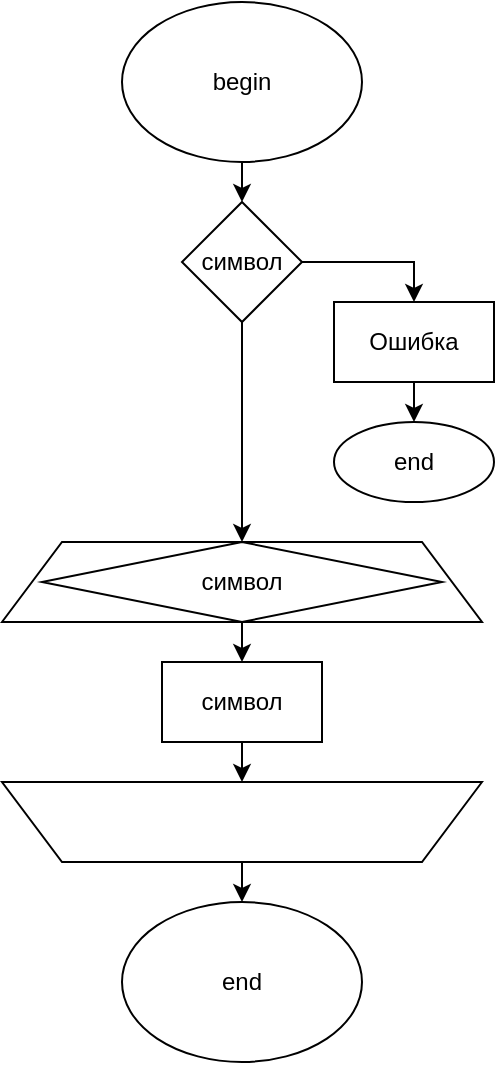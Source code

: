 <mxfile version="13.7.9" type="device"><diagram id="RS8aIjt4uoHhg-G6kqMJ" name="Страница 1"><mxGraphModel dx="1024" dy="601" grid="1" gridSize="10" guides="1" tooltips="1" connect="1" arrows="1" fold="1" page="1" pageScale="1" pageWidth="827" pageHeight="1169" math="0" shadow="0"><root><mxCell id="0"/><mxCell id="1" parent="0"/><mxCell id="5n-mtoOwJvjQlicZJ9z_-7" style="edgeStyle=orthogonalEdgeStyle;rounded=0;orthogonalLoop=1;jettySize=auto;html=1;exitX=0.5;exitY=1;exitDx=0;exitDy=0;entryX=0.5;entryY=0;entryDx=0;entryDy=0;" edge="1" parent="1" source="kBYJLBN_8OFGBnITpCIj-1" target="5n-mtoOwJvjQlicZJ9z_-5"><mxGeometry relative="1" as="geometry"/></mxCell><mxCell id="kBYJLBN_8OFGBnITpCIj-1" value="begin" style="ellipse;whiteSpace=wrap;html=1;" parent="1" vertex="1"><mxGeometry x="354" y="40" width="120" height="80" as="geometry"/></mxCell><mxCell id="kBYJLBN_8OFGBnITpCIj-7" style="edgeStyle=orthogonalEdgeStyle;rounded=0;orthogonalLoop=1;jettySize=auto;html=1;exitX=0.5;exitY=1;exitDx=0;exitDy=0;entryX=0.5;entryY=1;entryDx=0;entryDy=0;" parent="1" source="kBYJLBN_8OFGBnITpCIj-3" target="kBYJLBN_8OFGBnITpCIj-5" edge="1"><mxGeometry relative="1" as="geometry"/></mxCell><mxCell id="kBYJLBN_8OFGBnITpCIj-3" value="символ" style="rounded=0;whiteSpace=wrap;html=1;" parent="1" vertex="1"><mxGeometry x="374" y="370" width="80" height="40" as="geometry"/></mxCell><mxCell id="kBYJLBN_8OFGBnITpCIj-8" style="edgeStyle=orthogonalEdgeStyle;rounded=0;orthogonalLoop=1;jettySize=auto;html=1;exitX=0.5;exitY=1;exitDx=0;exitDy=0;entryX=0.5;entryY=0;entryDx=0;entryDy=0;" parent="1" source="kBYJLBN_8OFGBnITpCIj-4" target="kBYJLBN_8OFGBnITpCIj-3" edge="1"><mxGeometry relative="1" as="geometry"/></mxCell><mxCell id="kBYJLBN_8OFGBnITpCIj-4" value="" style="shape=trapezoid;perimeter=trapezoidPerimeter;whiteSpace=wrap;html=1;fixedSize=1;size=30;" parent="1" vertex="1"><mxGeometry x="294" y="310" width="240" height="40" as="geometry"/></mxCell><mxCell id="kBYJLBN_8OFGBnITpCIj-12" style="edgeStyle=orthogonalEdgeStyle;rounded=0;orthogonalLoop=1;jettySize=auto;html=1;exitX=0.5;exitY=0;exitDx=0;exitDy=0;entryX=0.5;entryY=0;entryDx=0;entryDy=0;" parent="1" source="kBYJLBN_8OFGBnITpCIj-5" target="kBYJLBN_8OFGBnITpCIj-11" edge="1"><mxGeometry relative="1" as="geometry"/></mxCell><mxCell id="kBYJLBN_8OFGBnITpCIj-5" value="" style="shape=trapezoid;perimeter=trapezoidPerimeter;whiteSpace=wrap;html=1;fixedSize=1;size=30;rotation=-180;" parent="1" vertex="1"><mxGeometry x="294" y="430" width="240" height="40" as="geometry"/></mxCell><mxCell id="kBYJLBN_8OFGBnITpCIj-6" value="символ" style="rhombus;whiteSpace=wrap;html=1;" parent="1" vertex="1"><mxGeometry x="314" y="310" width="200" height="40" as="geometry"/></mxCell><mxCell id="kBYJLBN_8OFGBnITpCIj-11" value="end" style="ellipse;whiteSpace=wrap;html=1;" parent="1" vertex="1"><mxGeometry x="354" y="490" width="120" height="80" as="geometry"/></mxCell><mxCell id="5n-mtoOwJvjQlicZJ9z_-1" style="edgeStyle=orthogonalEdgeStyle;rounded=0;orthogonalLoop=1;jettySize=auto;html=1;exitX=0.5;exitY=1;exitDx=0;exitDy=0;entryX=0.5;entryY=0;entryDx=0;entryDy=0;" edge="1" parent="1" source="5n-mtoOwJvjQlicZJ9z_-2" target="5n-mtoOwJvjQlicZJ9z_-3"><mxGeometry relative="1" as="geometry"/></mxCell><mxCell id="5n-mtoOwJvjQlicZJ9z_-2" value="Ошибка" style="rounded=0;whiteSpace=wrap;html=1;" vertex="1" parent="1"><mxGeometry x="460" y="190" width="80" height="40" as="geometry"/></mxCell><mxCell id="5n-mtoOwJvjQlicZJ9z_-3" value="end" style="ellipse;whiteSpace=wrap;html=1;" vertex="1" parent="1"><mxGeometry x="460" y="250" width="80" height="40" as="geometry"/></mxCell><mxCell id="5n-mtoOwJvjQlicZJ9z_-4" style="edgeStyle=orthogonalEdgeStyle;rounded=0;orthogonalLoop=1;jettySize=auto;html=1;exitX=1;exitY=0.5;exitDx=0;exitDy=0;entryX=0.5;entryY=0;entryDx=0;entryDy=0;" edge="1" parent="1" source="5n-mtoOwJvjQlicZJ9z_-5" target="5n-mtoOwJvjQlicZJ9z_-2"><mxGeometry relative="1" as="geometry"/></mxCell><mxCell id="5n-mtoOwJvjQlicZJ9z_-8" style="edgeStyle=orthogonalEdgeStyle;rounded=0;orthogonalLoop=1;jettySize=auto;html=1;exitX=0.5;exitY=1;exitDx=0;exitDy=0;entryX=0.5;entryY=0;entryDx=0;entryDy=0;" edge="1" parent="1" source="5n-mtoOwJvjQlicZJ9z_-5" target="kBYJLBN_8OFGBnITpCIj-4"><mxGeometry relative="1" as="geometry"/></mxCell><mxCell id="5n-mtoOwJvjQlicZJ9z_-5" value="символ" style="rhombus;whiteSpace=wrap;html=1;" vertex="1" parent="1"><mxGeometry x="384" y="140" width="60" height="60" as="geometry"/></mxCell></root></mxGraphModel></diagram></mxfile>